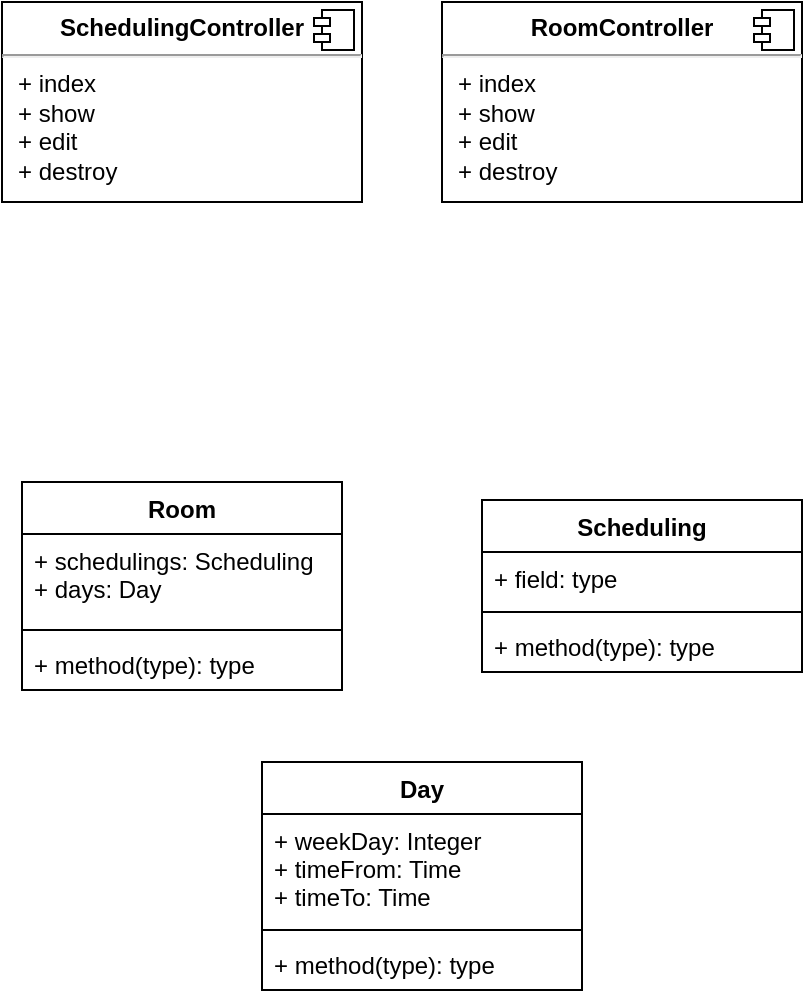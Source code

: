 <mxfile version="16.1.2" type="github">
  <diagram id="fcZupqiFTb8LDwu3cNia" name="Page-1">
    <mxGraphModel dx="780" dy="762" grid="1" gridSize="10" guides="1" tooltips="1" connect="1" arrows="1" fold="1" page="1" pageScale="1" pageWidth="850" pageHeight="1100" math="0" shadow="0">
      <root>
        <mxCell id="0" />
        <mxCell id="1" parent="0" />
        <mxCell id="Pt2AslHjYOh1LhOSGXwe-1" value="Room" style="swimlane;fontStyle=1;align=center;verticalAlign=top;childLayout=stackLayout;horizontal=1;startSize=26;horizontalStack=0;resizeParent=1;resizeParentMax=0;resizeLast=0;collapsible=1;marginBottom=0;" vertex="1" parent="1">
          <mxGeometry x="140" y="330" width="160" height="104" as="geometry" />
        </mxCell>
        <mxCell id="Pt2AslHjYOh1LhOSGXwe-2" value="+ schedulings: Scheduling&#xa;+ days: Day" style="text;strokeColor=none;fillColor=none;align=left;verticalAlign=top;spacingLeft=4;spacingRight=4;overflow=hidden;rotatable=0;points=[[0,0.5],[1,0.5]];portConstraint=eastwest;" vertex="1" parent="Pt2AslHjYOh1LhOSGXwe-1">
          <mxGeometry y="26" width="160" height="44" as="geometry" />
        </mxCell>
        <mxCell id="Pt2AslHjYOh1LhOSGXwe-3" value="" style="line;strokeWidth=1;fillColor=none;align=left;verticalAlign=middle;spacingTop=-1;spacingLeft=3;spacingRight=3;rotatable=0;labelPosition=right;points=[];portConstraint=eastwest;" vertex="1" parent="Pt2AslHjYOh1LhOSGXwe-1">
          <mxGeometry y="70" width="160" height="8" as="geometry" />
        </mxCell>
        <mxCell id="Pt2AslHjYOh1LhOSGXwe-4" value="+ method(type): type" style="text;strokeColor=none;fillColor=none;align=left;verticalAlign=top;spacingLeft=4;spacingRight=4;overflow=hidden;rotatable=0;points=[[0,0.5],[1,0.5]];portConstraint=eastwest;" vertex="1" parent="Pt2AslHjYOh1LhOSGXwe-1">
          <mxGeometry y="78" width="160" height="26" as="geometry" />
        </mxCell>
        <mxCell id="Pt2AslHjYOh1LhOSGXwe-7" value="Scheduling" style="swimlane;fontStyle=1;align=center;verticalAlign=top;childLayout=stackLayout;horizontal=1;startSize=26;horizontalStack=0;resizeParent=1;resizeParentMax=0;resizeLast=0;collapsible=1;marginBottom=0;" vertex="1" parent="1">
          <mxGeometry x="370" y="339" width="160" height="86" as="geometry" />
        </mxCell>
        <mxCell id="Pt2AslHjYOh1LhOSGXwe-8" value="+ field: type" style="text;strokeColor=none;fillColor=none;align=left;verticalAlign=top;spacingLeft=4;spacingRight=4;overflow=hidden;rotatable=0;points=[[0,0.5],[1,0.5]];portConstraint=eastwest;" vertex="1" parent="Pt2AslHjYOh1LhOSGXwe-7">
          <mxGeometry y="26" width="160" height="26" as="geometry" />
        </mxCell>
        <mxCell id="Pt2AslHjYOh1LhOSGXwe-9" value="" style="line;strokeWidth=1;fillColor=none;align=left;verticalAlign=middle;spacingTop=-1;spacingLeft=3;spacingRight=3;rotatable=0;labelPosition=right;points=[];portConstraint=eastwest;" vertex="1" parent="Pt2AslHjYOh1LhOSGXwe-7">
          <mxGeometry y="52" width="160" height="8" as="geometry" />
        </mxCell>
        <mxCell id="Pt2AslHjYOh1LhOSGXwe-10" value="+ method(type): type" style="text;strokeColor=none;fillColor=none;align=left;verticalAlign=top;spacingLeft=4;spacingRight=4;overflow=hidden;rotatable=0;points=[[0,0.5],[1,0.5]];portConstraint=eastwest;" vertex="1" parent="Pt2AslHjYOh1LhOSGXwe-7">
          <mxGeometry y="60" width="160" height="26" as="geometry" />
        </mxCell>
        <mxCell id="Pt2AslHjYOh1LhOSGXwe-11" value="Day" style="swimlane;fontStyle=1;align=center;verticalAlign=top;childLayout=stackLayout;horizontal=1;startSize=26;horizontalStack=0;resizeParent=1;resizeParentMax=0;resizeLast=0;collapsible=1;marginBottom=0;" vertex="1" parent="1">
          <mxGeometry x="260" y="470" width="160" height="114" as="geometry" />
        </mxCell>
        <mxCell id="Pt2AslHjYOh1LhOSGXwe-12" value="+ weekDay: Integer&#xa;+ timeFrom: Time&#xa;+ timeTo: Time" style="text;strokeColor=none;fillColor=none;align=left;verticalAlign=top;spacingLeft=4;spacingRight=4;overflow=hidden;rotatable=0;points=[[0,0.5],[1,0.5]];portConstraint=eastwest;" vertex="1" parent="Pt2AslHjYOh1LhOSGXwe-11">
          <mxGeometry y="26" width="160" height="54" as="geometry" />
        </mxCell>
        <mxCell id="Pt2AslHjYOh1LhOSGXwe-13" value="" style="line;strokeWidth=1;fillColor=none;align=left;verticalAlign=middle;spacingTop=-1;spacingLeft=3;spacingRight=3;rotatable=0;labelPosition=right;points=[];portConstraint=eastwest;" vertex="1" parent="Pt2AslHjYOh1LhOSGXwe-11">
          <mxGeometry y="80" width="160" height="8" as="geometry" />
        </mxCell>
        <mxCell id="Pt2AslHjYOh1LhOSGXwe-14" value="+ method(type): type" style="text;strokeColor=none;fillColor=none;align=left;verticalAlign=top;spacingLeft=4;spacingRight=4;overflow=hidden;rotatable=0;points=[[0,0.5],[1,0.5]];portConstraint=eastwest;" vertex="1" parent="Pt2AslHjYOh1LhOSGXwe-11">
          <mxGeometry y="88" width="160" height="26" as="geometry" />
        </mxCell>
        <mxCell id="Pt2AslHjYOh1LhOSGXwe-15" value="&lt;p style=&quot;margin: 0px ; margin-top: 6px ; text-align: center&quot;&gt;&lt;b&gt;RoomController&lt;/b&gt;&lt;/p&gt;&lt;hr&gt;&lt;p style=&quot;margin: 0px ; margin-left: 8px&quot;&gt;+ index&lt;br&gt;+ show&lt;/p&gt;&lt;p style=&quot;margin: 0px ; margin-left: 8px&quot;&gt;+ edit&lt;/p&gt;&lt;p style=&quot;margin: 0px ; margin-left: 8px&quot;&gt;+ destroy&lt;/p&gt;" style="align=left;overflow=fill;html=1;dropTarget=0;" vertex="1" parent="1">
          <mxGeometry x="350" y="90" width="180" height="100" as="geometry" />
        </mxCell>
        <mxCell id="Pt2AslHjYOh1LhOSGXwe-16" value="" style="shape=component;jettyWidth=8;jettyHeight=4;" vertex="1" parent="Pt2AslHjYOh1LhOSGXwe-15">
          <mxGeometry x="1" width="20" height="20" relative="1" as="geometry">
            <mxPoint x="-24" y="4" as="offset" />
          </mxGeometry>
        </mxCell>
        <mxCell id="Pt2AslHjYOh1LhOSGXwe-17" value="&lt;p style=&quot;margin: 0px ; margin-top: 6px ; text-align: center&quot;&gt;&lt;b&gt;SchedulingC&lt;/b&gt;&lt;b&gt;ontroller&lt;/b&gt;&lt;/p&gt;&lt;hr&gt;&lt;p style=&quot;margin: 0px ; margin-left: 8px&quot;&gt;+ index&lt;br&gt;+ show&lt;/p&gt;&lt;p style=&quot;margin: 0px ; margin-left: 8px&quot;&gt;+ edit&lt;/p&gt;&lt;p style=&quot;margin: 0px ; margin-left: 8px&quot;&gt;+ destroy&lt;/p&gt;" style="align=left;overflow=fill;html=1;dropTarget=0;" vertex="1" parent="1">
          <mxGeometry x="130" y="90" width="180" height="100" as="geometry" />
        </mxCell>
        <mxCell id="Pt2AslHjYOh1LhOSGXwe-18" value="" style="shape=component;jettyWidth=8;jettyHeight=4;" vertex="1" parent="Pt2AslHjYOh1LhOSGXwe-17">
          <mxGeometry x="1" width="20" height="20" relative="1" as="geometry">
            <mxPoint x="-24" y="4" as="offset" />
          </mxGeometry>
        </mxCell>
      </root>
    </mxGraphModel>
  </diagram>
</mxfile>
